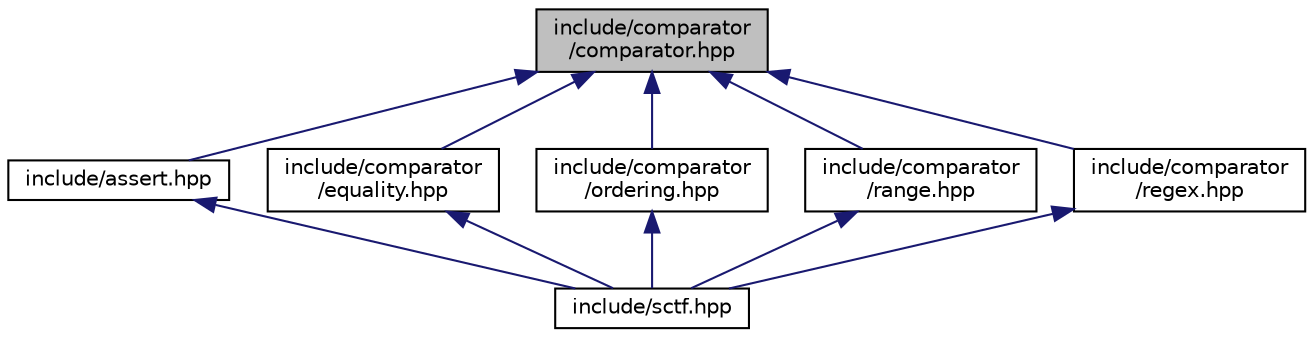 digraph "include/comparator/comparator.hpp"
{
  edge [fontname="Helvetica",fontsize="10",labelfontname="Helvetica",labelfontsize="10"];
  node [fontname="Helvetica",fontsize="10",shape=record];
  Node18 [label="include/comparator\l/comparator.hpp",height=0.2,width=0.4,color="black", fillcolor="grey75", style="filled", fontcolor="black"];
  Node18 -> Node19 [dir="back",color="midnightblue",fontsize="10",style="solid",fontname="Helvetica"];
  Node19 [label="include/assert.hpp",height=0.2,width=0.4,color="black", fillcolor="white", style="filled",URL="$assert_8hpp.html"];
  Node19 -> Node20 [dir="back",color="midnightblue",fontsize="10",style="solid",fontname="Helvetica"];
  Node20 [label="include/sctf.hpp",height=0.2,width=0.4,color="black", fillcolor="white", style="filled",URL="$sctf_8hpp.html"];
  Node18 -> Node21 [dir="back",color="midnightblue",fontsize="10",style="solid",fontname="Helvetica"];
  Node21 [label="include/comparator\l/equality.hpp",height=0.2,width=0.4,color="black", fillcolor="white", style="filled",URL="$equality_8hpp.html"];
  Node21 -> Node20 [dir="back",color="midnightblue",fontsize="10",style="solid",fontname="Helvetica"];
  Node18 -> Node22 [dir="back",color="midnightblue",fontsize="10",style="solid",fontname="Helvetica"];
  Node22 [label="include/comparator\l/ordering.hpp",height=0.2,width=0.4,color="black", fillcolor="white", style="filled",URL="$ordering_8hpp_source.html"];
  Node22 -> Node20 [dir="back",color="midnightblue",fontsize="10",style="solid",fontname="Helvetica"];
  Node18 -> Node23 [dir="back",color="midnightblue",fontsize="10",style="solid",fontname="Helvetica"];
  Node23 [label="include/comparator\l/range.hpp",height=0.2,width=0.4,color="black", fillcolor="white", style="filled",URL="$range_8hpp_source.html"];
  Node23 -> Node20 [dir="back",color="midnightblue",fontsize="10",style="solid",fontname="Helvetica"];
  Node18 -> Node24 [dir="back",color="midnightblue",fontsize="10",style="solid",fontname="Helvetica"];
  Node24 [label="include/comparator\l/regex.hpp",height=0.2,width=0.4,color="black", fillcolor="white", style="filled",URL="$comparator_2regex_8hpp_source.html"];
  Node24 -> Node20 [dir="back",color="midnightblue",fontsize="10",style="solid",fontname="Helvetica"];
}
